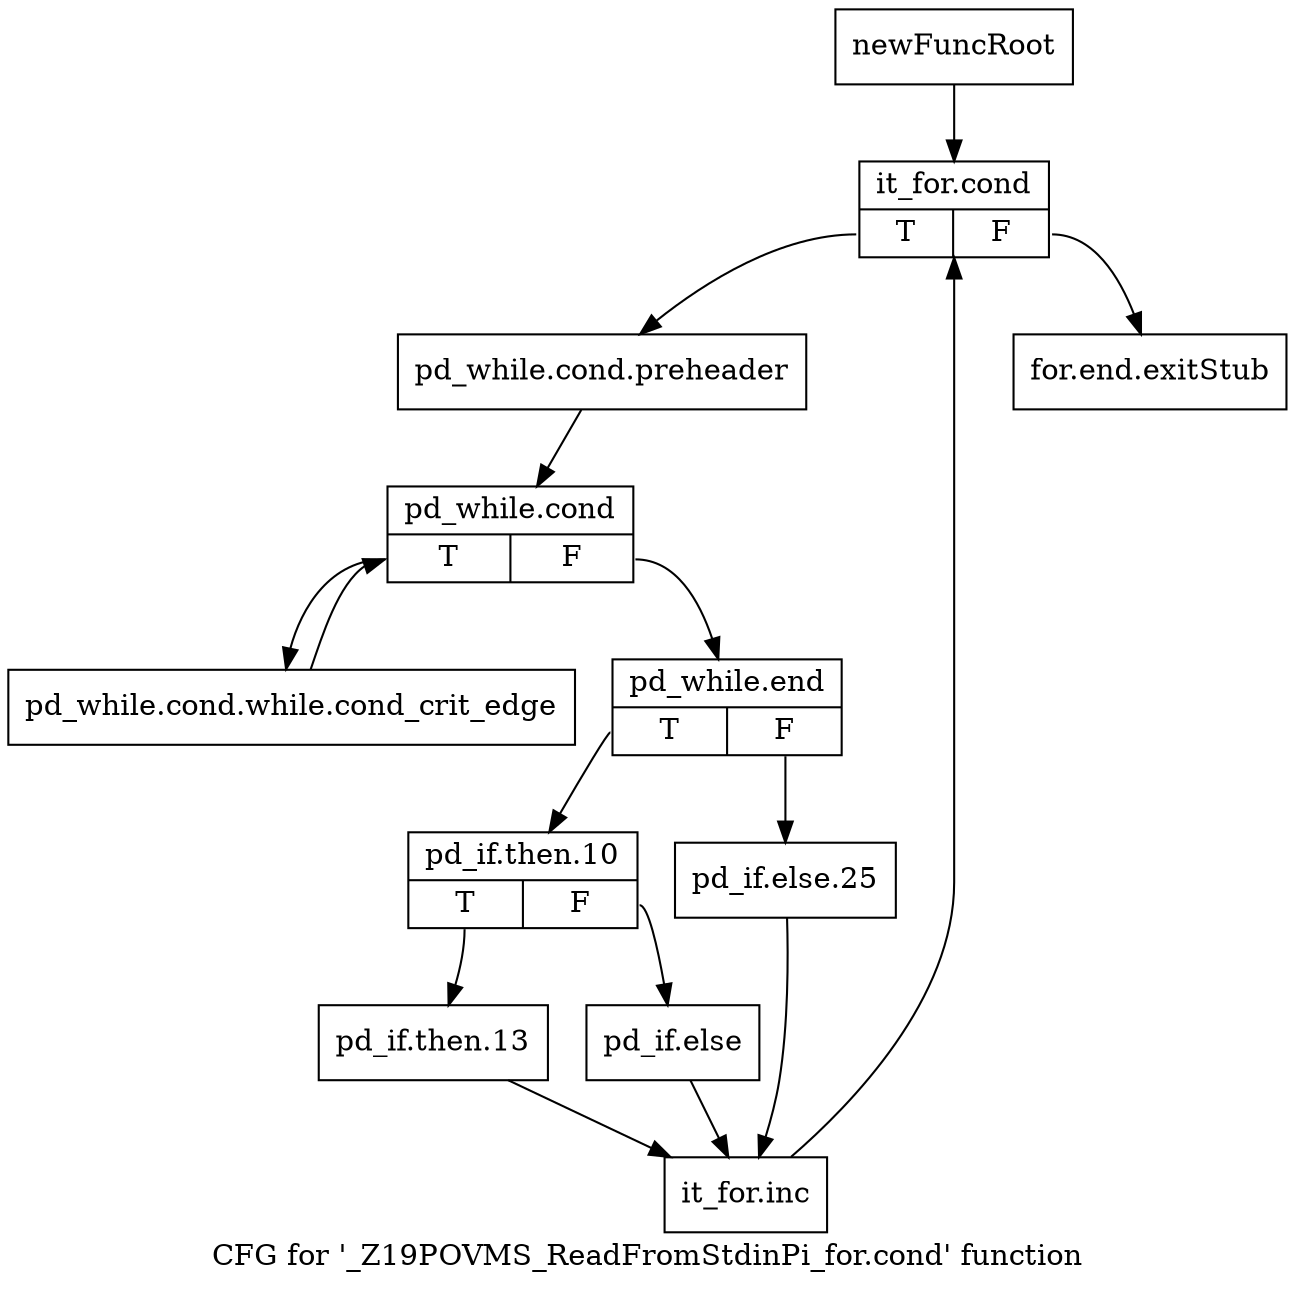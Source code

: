 digraph "CFG for '_Z19POVMS_ReadFromStdinPi_for.cond' function" {
	label="CFG for '_Z19POVMS_ReadFromStdinPi_for.cond' function";

	Node0x2a7f070 [shape=record,label="{newFuncRoot}"];
	Node0x2a7f070 -> Node0x2a7f110;
	Node0x2a7f0c0 [shape=record,label="{for.end.exitStub}"];
	Node0x2a7f110 [shape=record,label="{it_for.cond|{<s0>T|<s1>F}}"];
	Node0x2a7f110:s0 -> Node0x2a7f160;
	Node0x2a7f110:s1 -> Node0x2a7f0c0;
	Node0x2a7f160 [shape=record,label="{pd_while.cond.preheader}"];
	Node0x2a7f160 -> Node0x2a7f1b0;
	Node0x2a7f1b0 [shape=record,label="{pd_while.cond|{<s0>T|<s1>F}}"];
	Node0x2a7f1b0:s0 -> Node0x2a7f3e0;
	Node0x2a7f1b0:s1 -> Node0x2a7f200;
	Node0x2a7f200 [shape=record,label="{pd_while.end|{<s0>T|<s1>F}}"];
	Node0x2a7f200:s0 -> Node0x2a7f2a0;
	Node0x2a7f200:s1 -> Node0x2a7f250;
	Node0x2a7f250 [shape=record,label="{pd_if.else.25}"];
	Node0x2a7f250 -> Node0x2a7f390;
	Node0x2a7f2a0 [shape=record,label="{pd_if.then.10|{<s0>T|<s1>F}}"];
	Node0x2a7f2a0:s0 -> Node0x2a7f340;
	Node0x2a7f2a0:s1 -> Node0x2a7f2f0;
	Node0x2a7f2f0 [shape=record,label="{pd_if.else}"];
	Node0x2a7f2f0 -> Node0x2a7f390;
	Node0x2a7f340 [shape=record,label="{pd_if.then.13}"];
	Node0x2a7f340 -> Node0x2a7f390;
	Node0x2a7f390 [shape=record,label="{it_for.inc}"];
	Node0x2a7f390 -> Node0x2a7f110;
	Node0x2a7f3e0 [shape=record,label="{pd_while.cond.while.cond_crit_edge}"];
	Node0x2a7f3e0 -> Node0x2a7f1b0;
}
